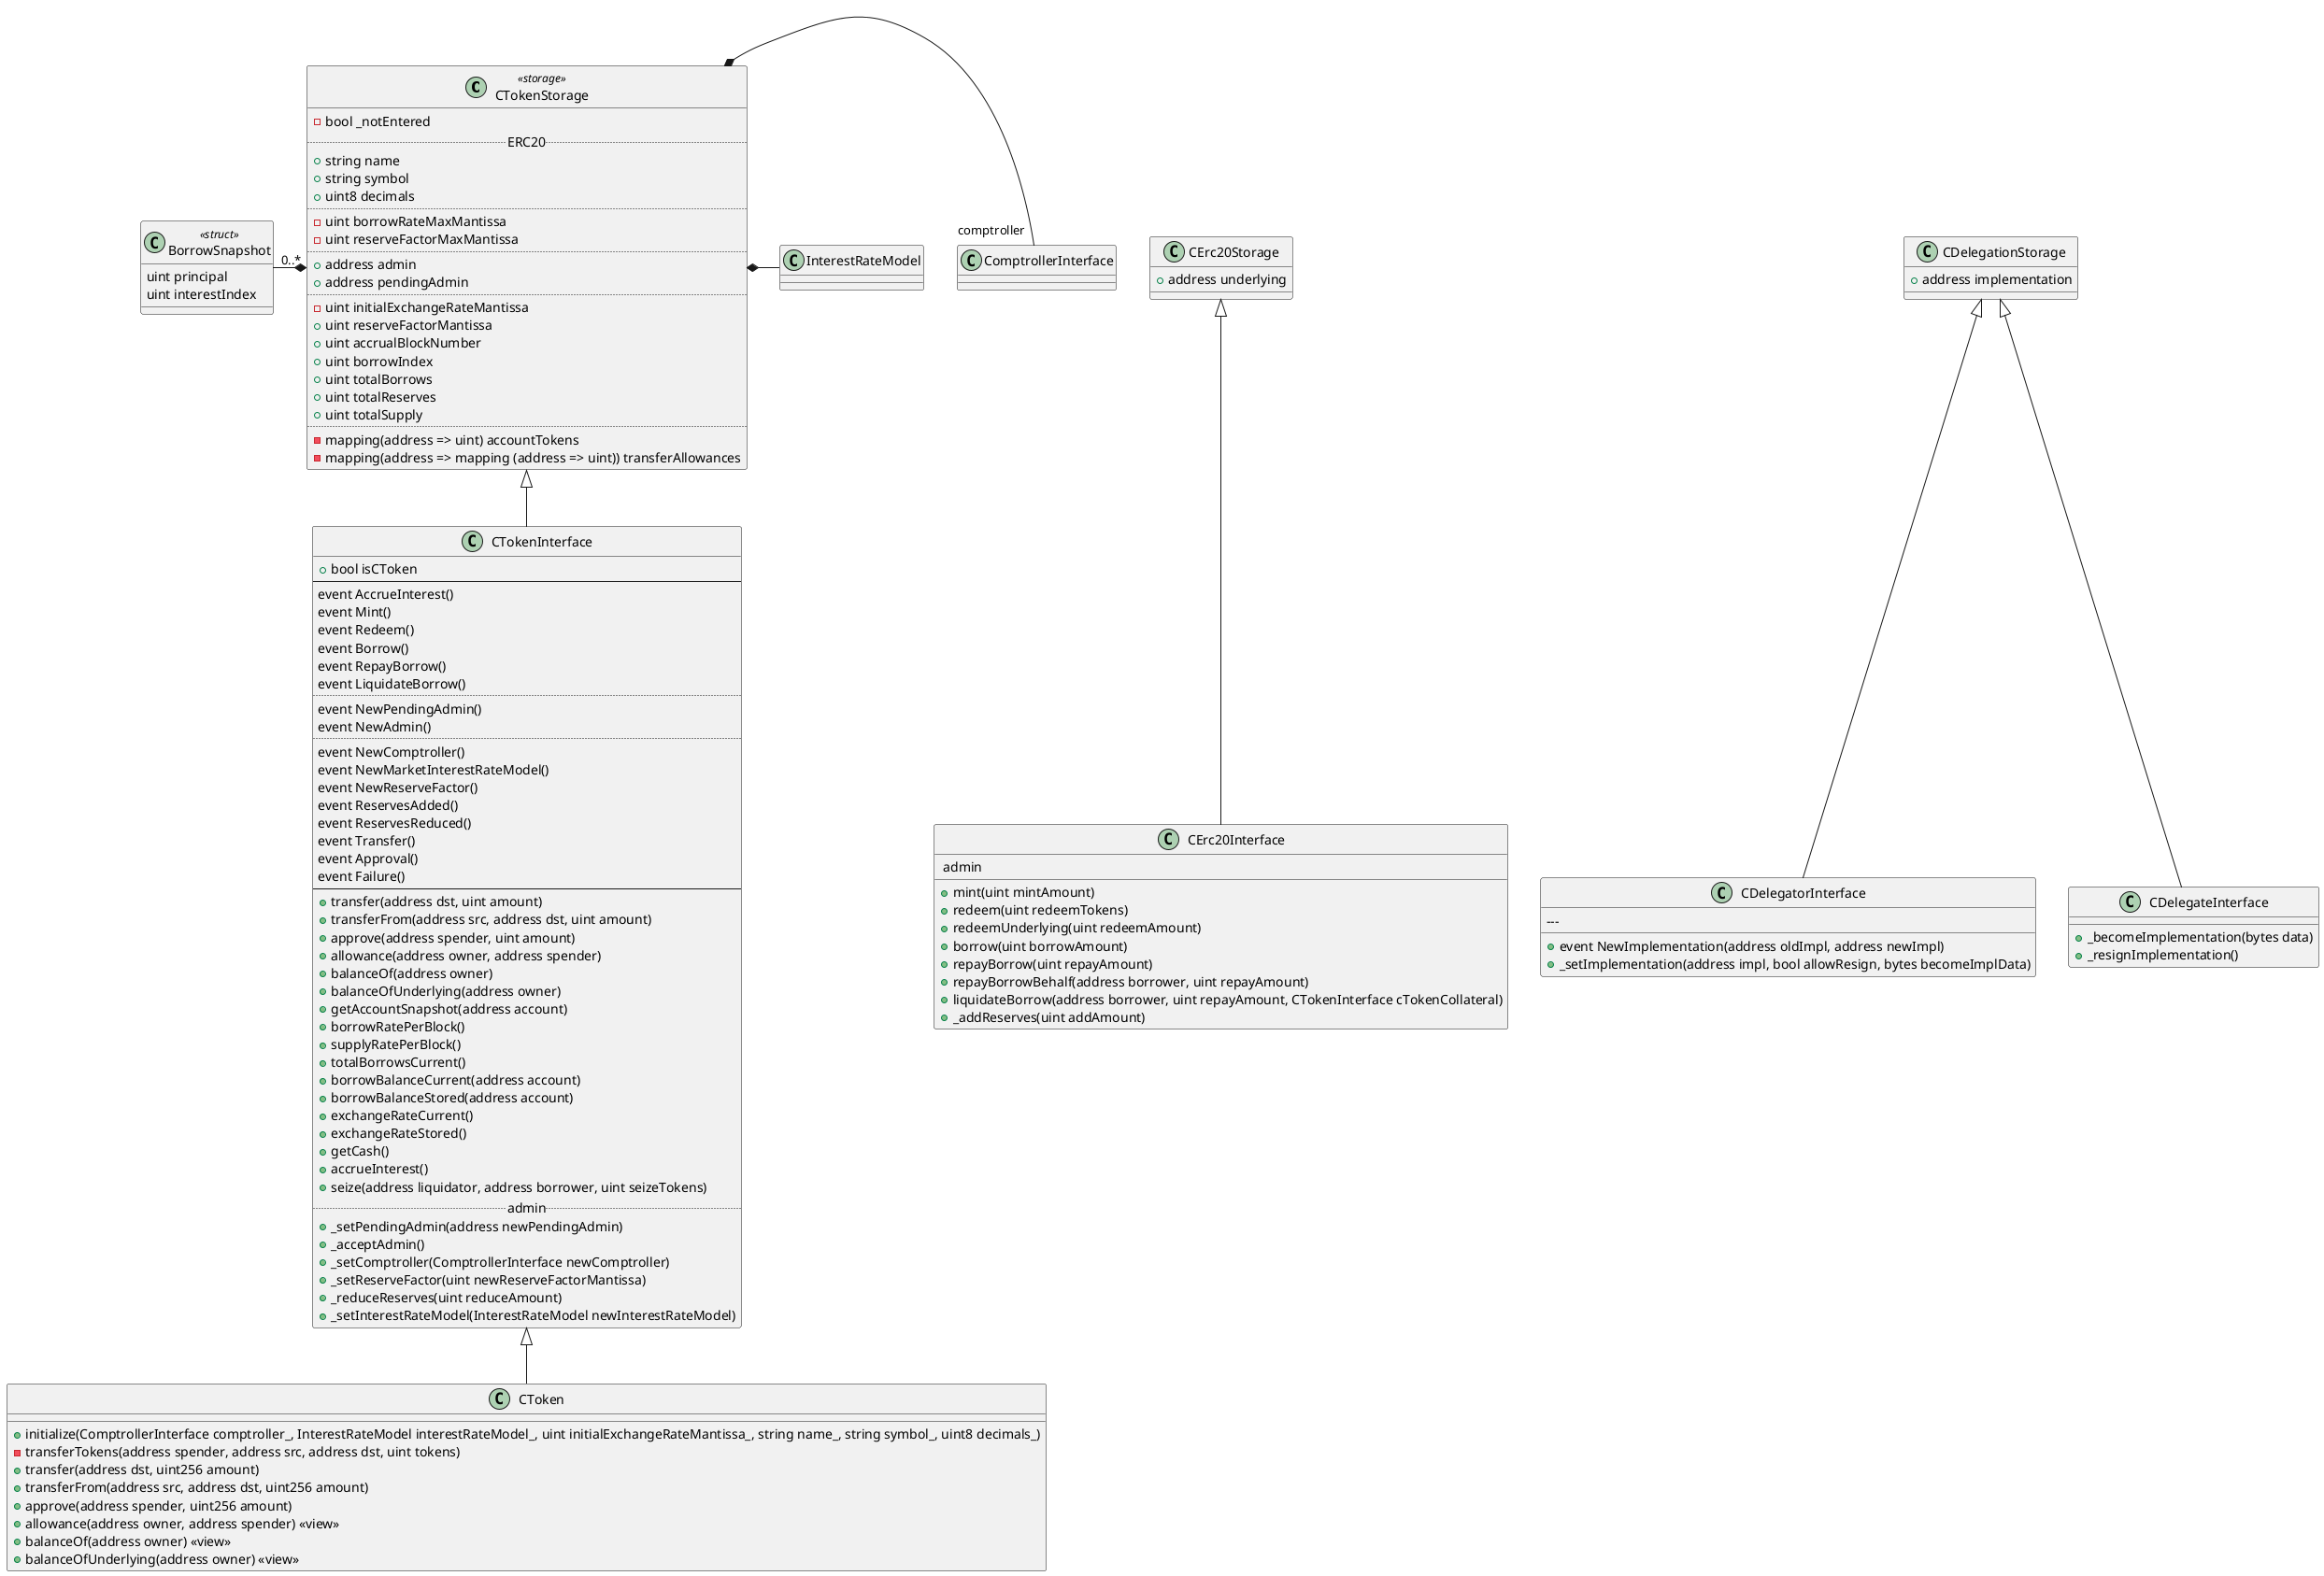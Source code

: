 @startuml

' Compound Protocol / Token Contracts
' https://github.com/compound-finance/compound-protocol/tree/v2.8.1/contracts

' https://plantuml.com/en/class-diagram
' https://plantuml-documentation.readthedocs.io/en/latest/formatting/all-skin-params.html
' https://plantuml-documentation.readthedocs.io/en/latest/formatting/all-skin-params.html#class
skinparam class {
  DefaultFontName Lucida Console
  ClassFontName "Lucida Console"
  ClassAttributeFontName Lucida Console
}

' self-contained borrowing and lending contracts

class CTokenStorage <<storage>> {
  -bool _notEntered
  .. ERC20 ..
  + string name
  + string symbol
  + uint8 decimals
  ..
  - uint borrowRateMaxMantissa
  - uint reserveFactorMaxMantissa
  ..
  + address admin
  + address pendingAdmin
  ..
  - uint initialExchangeRateMantissa
  + uint reserveFactorMantissa
  + uint accrualBlockNumber
  + uint borrowIndex
  + uint totalBorrows
  + uint totalReserves
  + uint totalSupply
  ..
  - mapping(address => uint) accountTokens
  - mapping(address => mapping (address => uint)) transferAllowances
}

class ComptrollerInterface

class InterestRateModel

CTokenStorage *-right- "comptroller" ComptrollerInterface
CTokenStorage *-right- InterestRateModel

Class BorrowSnapshot <<struct>> {
  uint principal
  uint interestIndex
}

CTokenStorage *-left- "0..*" BorrowSnapshot

class CTokenInterface extends CTokenStorage{
  + bool isCToken
  ---
  event AccrueInterest()
  event Mint()
  event Redeem()
  event Borrow()
  event RepayBorrow()
  event LiquidateBorrow()
  ..
  event NewPendingAdmin()
  event NewAdmin()
  ..
  event NewComptroller()
  event NewMarketInterestRateModel()
  event NewReserveFactor()
  event ReservesAdded()
  event ReservesReduced()
  event Transfer()
  event Approval()
  event Failure()
  ---
  + transfer(address dst, uint amount)
  + transferFrom(address src, address dst, uint amount)
  + approve(address spender, uint amount)
  + allowance(address owner, address spender)
  + balanceOf(address owner)
  + balanceOfUnderlying(address owner)
  + getAccountSnapshot(address account)
  + borrowRatePerBlock()
  + supplyRatePerBlock()
  + totalBorrowsCurrent()
  + borrowBalanceCurrent(address account)
  + borrowBalanceStored(address account)
  + exchangeRateCurrent()
  + exchangeRateStored()
  + getCash()
  + accrueInterest()
  + seize(address liquidator, address borrower, uint seizeTokens)
  .. admin ..
  + _setPendingAdmin(address newPendingAdmin)
  + _acceptAdmin()
  + _setComptroller(ComptrollerInterface newComptroller)
  + _setReserveFactor(uint newReserveFactorMantissa)
  + _reduceReserves(uint reduceAmount)
  + _setInterestRateModel(InterestRateModel newInterestRateModel)
}


class CErc20Storage{
  + address underlying
}


class CErc20Interface extends CErc20Storage{

  + mint(uint mintAmount)
  + redeem(uint redeemTokens)
  + redeemUnderlying(uint redeemAmount)
  + borrow(uint borrowAmount)
  + repayBorrow(uint repayAmount)
  + repayBorrowBehalf(address borrower, uint repayAmount)
  + liquidateBorrow(address borrower, uint repayAmount, CTokenInterface cTokenCollateral)
  .. admin ..
  + _addReserves(uint addAmount)

}

class CDelegationStorage{
  + address implementation
}

class CDelegatorInterface extends CDelegationStorage{

  + event NewImplementation(address oldImpl, address newImpl)
  ---
  + _setImplementation(address impl, bool allowResign, bytes becomeImplData)

}

class CDelegateInterface extends CDelegationStorage{

  + _becomeImplementation(bytes data)
  + _resignImplementation()
}


class CToken extends CTokenInterface{

  + initialize(ComptrollerInterface comptroller_, InterestRateModel interestRateModel_, uint initialExchangeRateMantissa_, string name_, string symbol_, uint8 decimals_)
  - transferTokens(address spender, address src, address dst, uint tokens)
  + transfer(address dst, uint256 amount)
  + transferFrom(address src, address dst, uint256 amount)
  + approve(address spender, uint256 amount)
  + allowance(address owner, address spender) <<view>>
  + balanceOf(address owner) <<view>>
  + balanceOfUnderlying(address owner) <<view>>

}


@enduml
